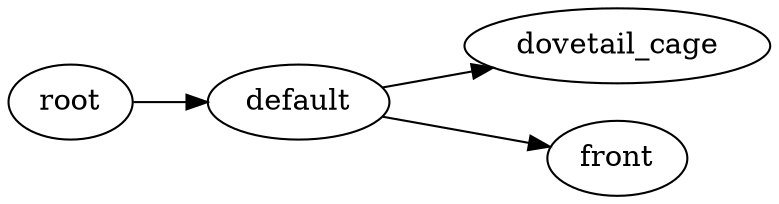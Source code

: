 digraph default {
	graph [rankdir=LR]
	root_1 [label=root href="javascript:s=&quot;\(\)\nNone&quot;; console.log(s); alert(s);"]
	default_2 [label=default href="javascript:s=&quot;\(&#x27;default&#x27;,\)\nDoveTail&quot;; console.log(s); alert(s);" tooltip=DoveTail]
	dovetail_cage_3 [label=dovetail_cage href="javascript:s=&quot;\(&#x27;default&#x27;,\ &#x27;dovetail_cage&#x27;\)\nBox&quot;; console.log(s); alert(s);" tooltip=Box]
	front_4 [label=front href="javascript:s=&quot;\(&#x27;default&#x27;,\ &#x27;front&#x27;\)\nLinearExtrude&quot;; console.log(s); alert(s);" tooltip=LinearExtrude]
	root_1 -> default_2
	default_2 -> dovetail_cage_3
	default_2 -> front_4
}
